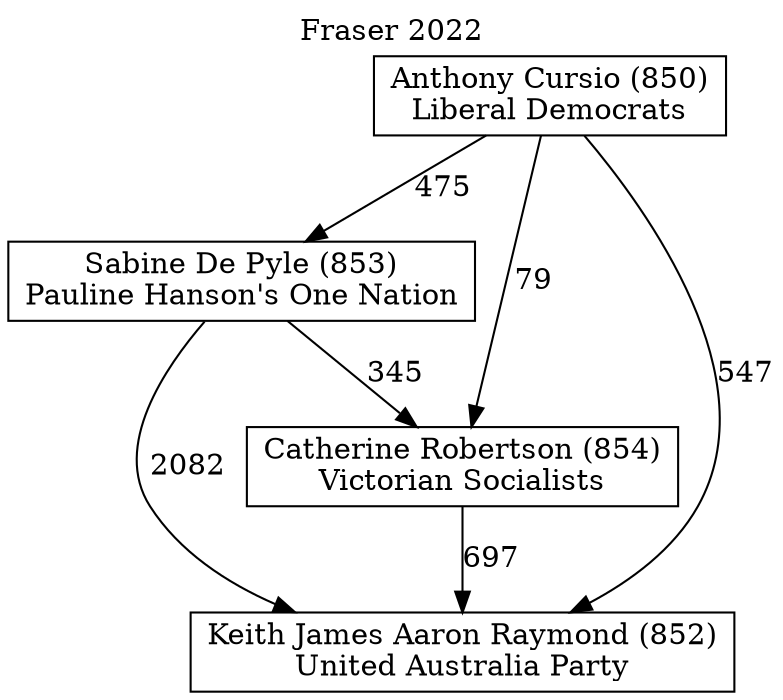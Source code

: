 // House preference flow
digraph "Keith James Aaron Raymond (852)_Fraser_2022" {
	graph [label="Fraser 2022" labelloc=t mclimit=10]
	node [shape=box]
	"Sabine De Pyle (853)" [label="Sabine De Pyle (853)
Pauline Hanson's One Nation"]
	"Catherine Robertson (854)" [label="Catherine Robertson (854)
Victorian Socialists"]
	"Anthony Cursio (850)" [label="Anthony Cursio (850)
Liberal Democrats"]
	"Keith James Aaron Raymond (852)" [label="Keith James Aaron Raymond (852)
United Australia Party"]
	"Sabine De Pyle (853)" -> "Catherine Robertson (854)" [label=345]
	"Anthony Cursio (850)" -> "Sabine De Pyle (853)" [label=475]
	"Anthony Cursio (850)" -> "Keith James Aaron Raymond (852)" [label=547]
	"Sabine De Pyle (853)" -> "Keith James Aaron Raymond (852)" [label=2082]
	"Catherine Robertson (854)" -> "Keith James Aaron Raymond (852)" [label=697]
	"Anthony Cursio (850)" -> "Catherine Robertson (854)" [label=79]
}

